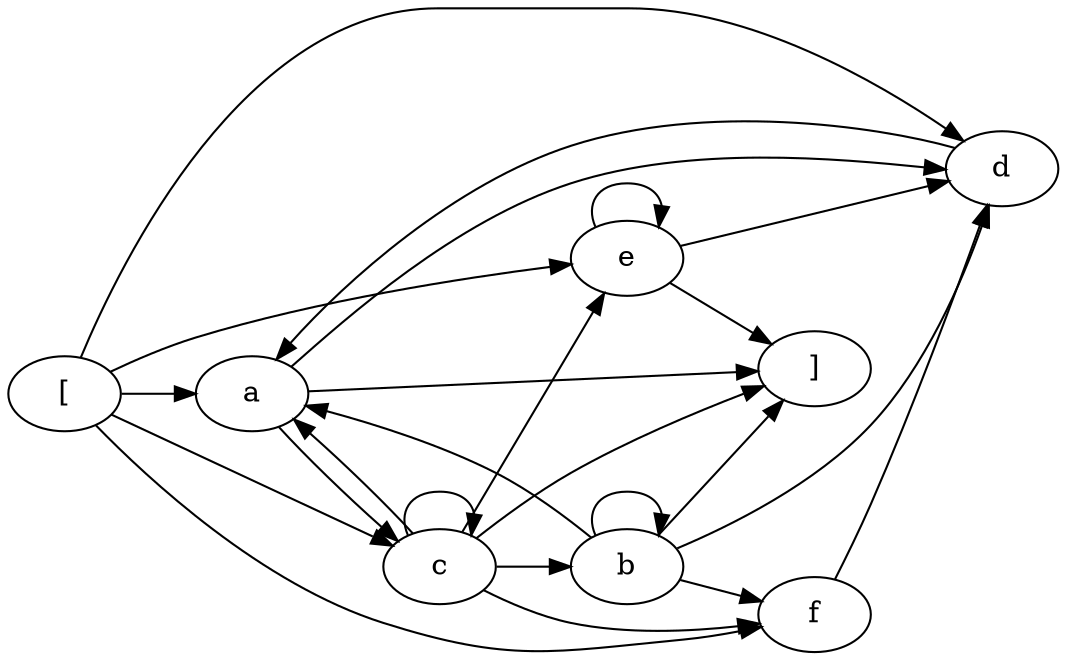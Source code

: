digraph G {
rankdir = LR
label = "";
esg0_vertex0 -> esg0_vertex1;
esg0_vertex0 -> esg0_vertex3;
esg0_vertex0 -> esg0_vertex4;
esg0_vertex0 -> esg0_vertex5;
esg0_vertex0 -> esg0_vertex6;
esg0_vertex1 -> esg0_vertex7;
esg0_vertex2 -> esg0_vertex7;
esg0_vertex3 -> esg0_vertex7;
esg0_vertex5 -> esg0_vertex7;
esg0_vertex1 -> esg0_vertex3;
esg0_vertex1 -> esg0_vertex4;
esg0_vertex2 -> esg0_vertex1;
esg0_vertex2 -> esg0_vertex4;
esg0_vertex2 -> esg0_vertex6;
esg0_vertex3 -> esg0_vertex1;
esg0_vertex3 -> esg0_vertex2;
esg0_vertex3 -> esg0_vertex5;
esg0_vertex3 -> esg0_vertex6;
esg0_vertex4 -> esg0_vertex1;
esg0_vertex5 -> esg0_vertex4;
esg0_vertex6 -> esg0_vertex4;
esg0_vertex2 -> esg0_vertex2;
esg0_vertex3 -> esg0_vertex3;
esg0_vertex5 -> esg0_vertex5;
esg0_vertex0 [label = "["]
esg0_vertex1 [label = "a"]
esg0_vertex3 [label = "c"]
esg0_vertex4 [label = "d"]
esg0_vertex5 [label = "e"]
esg0_vertex6 [label = "f"]
esg0_vertex7 [label = "]"]
esg0_vertex2 [label = "b"]
}
